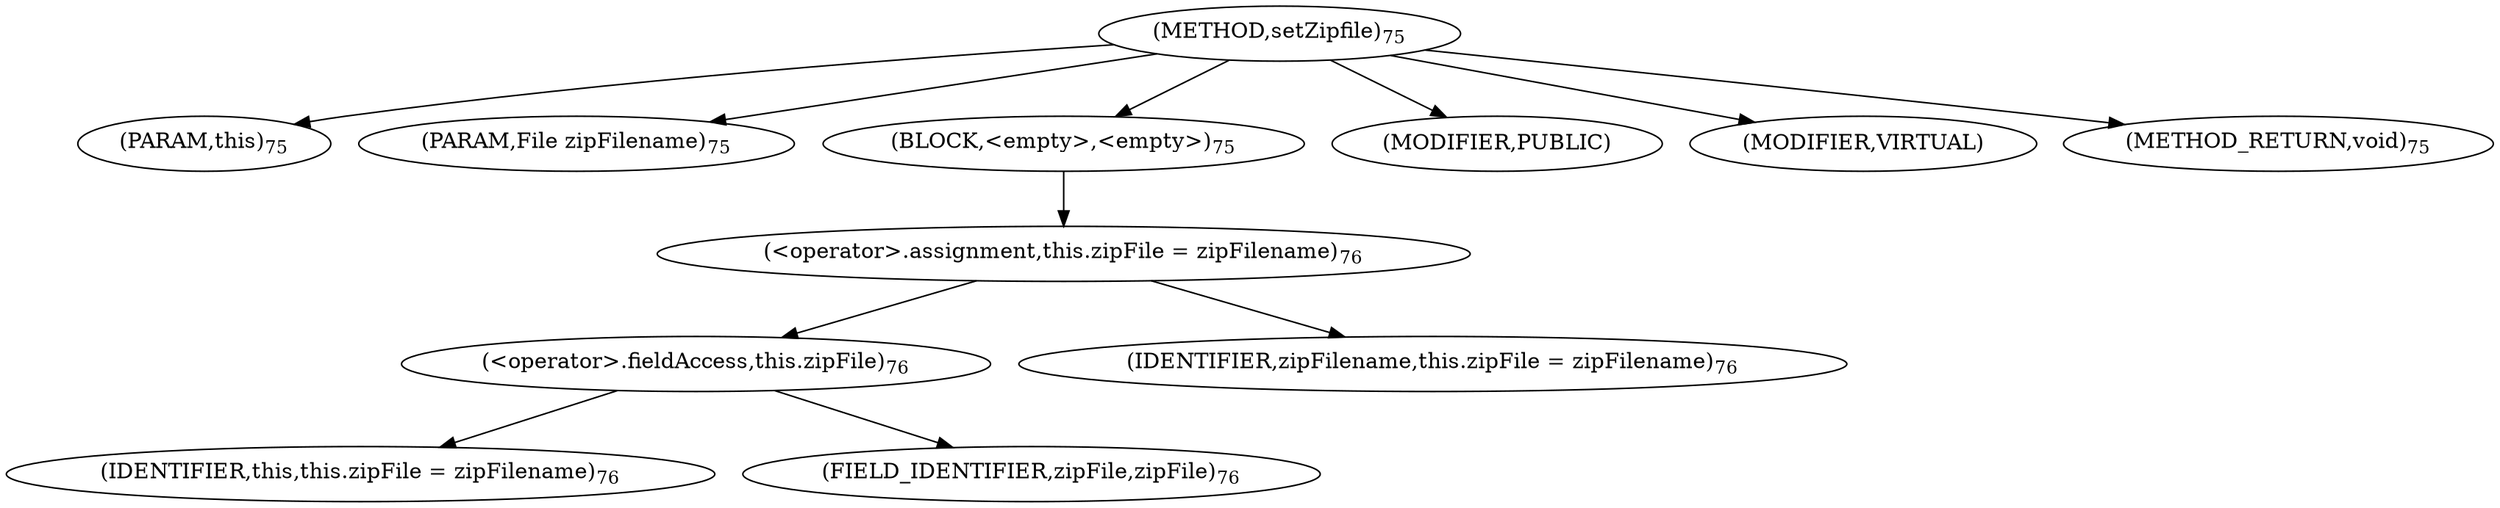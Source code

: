 digraph "setZipfile" {  
"25" [label = <(METHOD,setZipfile)<SUB>75</SUB>> ]
"26" [label = <(PARAM,this)<SUB>75</SUB>> ]
"27" [label = <(PARAM,File zipFilename)<SUB>75</SUB>> ]
"28" [label = <(BLOCK,&lt;empty&gt;,&lt;empty&gt;)<SUB>75</SUB>> ]
"29" [label = <(&lt;operator&gt;.assignment,this.zipFile = zipFilename)<SUB>76</SUB>> ]
"30" [label = <(&lt;operator&gt;.fieldAccess,this.zipFile)<SUB>76</SUB>> ]
"31" [label = <(IDENTIFIER,this,this.zipFile = zipFilename)<SUB>76</SUB>> ]
"32" [label = <(FIELD_IDENTIFIER,zipFile,zipFile)<SUB>76</SUB>> ]
"33" [label = <(IDENTIFIER,zipFilename,this.zipFile = zipFilename)<SUB>76</SUB>> ]
"34" [label = <(MODIFIER,PUBLIC)> ]
"35" [label = <(MODIFIER,VIRTUAL)> ]
"36" [label = <(METHOD_RETURN,void)<SUB>75</SUB>> ]
  "25" -> "26" 
  "25" -> "27" 
  "25" -> "28" 
  "25" -> "34" 
  "25" -> "35" 
  "25" -> "36" 
  "28" -> "29" 
  "29" -> "30" 
  "29" -> "33" 
  "30" -> "31" 
  "30" -> "32" 
}
